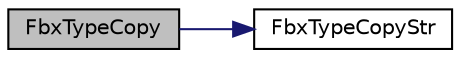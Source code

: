 digraph "FbxTypeCopy"
{
  edge [fontname="Helvetica",fontsize="10",labelfontname="Helvetica",labelfontsize="10"];
  node [fontname="Helvetica",fontsize="10",shape=record];
  rankdir="LR";
  Node396 [label="FbxTypeCopy",height=0.2,width=0.4,color="black", fillcolor="grey75", style="filled", fontcolor="black"];
  Node396 -> Node397 [color="midnightblue",fontsize="10",style="solid",fontname="Helvetica"];
  Node397 [label="FbxTypeCopyStr",height=0.2,width=0.4,color="black", fillcolor="white", style="filled",URL="$fbxpropertytypes_8h.html#abf3783b94d563c090011fea1f661a2af"];
}
